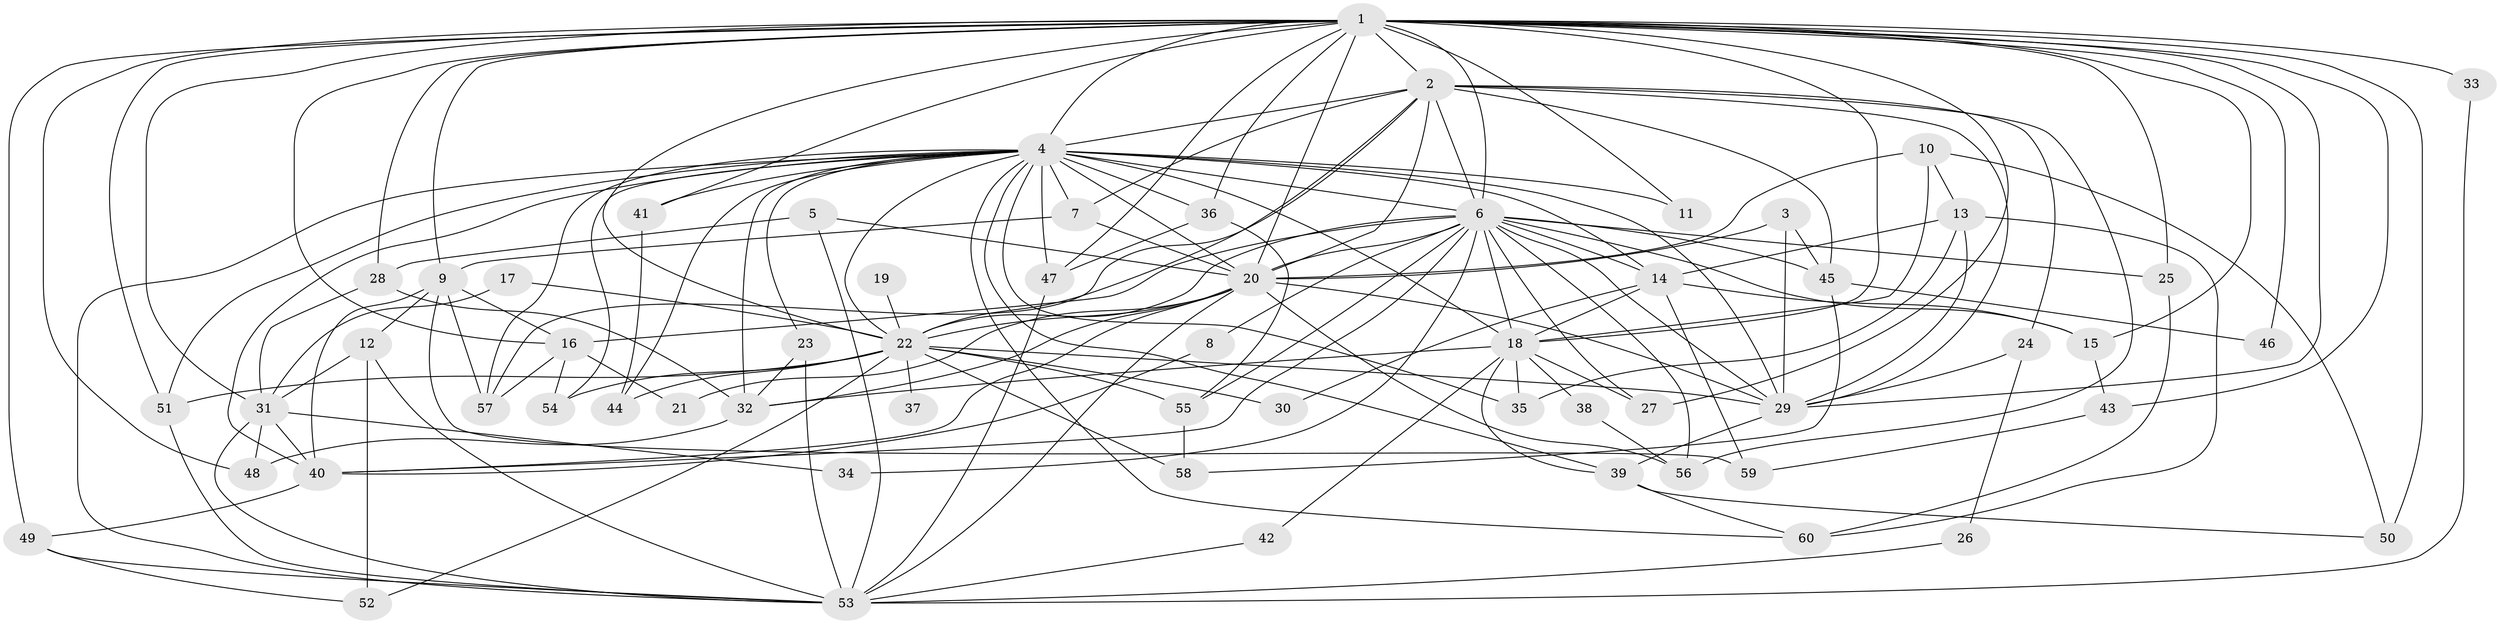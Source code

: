 // original degree distribution, {16: 0.008333333333333333, 17: 0.008333333333333333, 14: 0.008333333333333333, 19: 0.008333333333333333, 30: 0.008333333333333333, 20: 0.008333333333333333, 22: 0.016666666666666666, 25: 0.008333333333333333, 13: 0.016666666666666666, 3: 0.19166666666666668, 7: 0.025, 4: 0.11666666666666667, 2: 0.5166666666666667, 5: 0.025, 8: 0.016666666666666666, 12: 0.008333333333333333, 6: 0.008333333333333333}
// Generated by graph-tools (version 1.1) at 2025/01/03/09/25 03:01:24]
// undirected, 60 vertices, 161 edges
graph export_dot {
graph [start="1"]
  node [color=gray90,style=filled];
  1;
  2;
  3;
  4;
  5;
  6;
  7;
  8;
  9;
  10;
  11;
  12;
  13;
  14;
  15;
  16;
  17;
  18;
  19;
  20;
  21;
  22;
  23;
  24;
  25;
  26;
  27;
  28;
  29;
  30;
  31;
  32;
  33;
  34;
  35;
  36;
  37;
  38;
  39;
  40;
  41;
  42;
  43;
  44;
  45;
  46;
  47;
  48;
  49;
  50;
  51;
  52;
  53;
  54;
  55;
  56;
  57;
  58;
  59;
  60;
  1 -- 2 [weight=2.0];
  1 -- 4 [weight=2.0];
  1 -- 6 [weight=4.0];
  1 -- 9 [weight=1.0];
  1 -- 11 [weight=2.0];
  1 -- 15 [weight=1.0];
  1 -- 16 [weight=1.0];
  1 -- 18 [weight=1.0];
  1 -- 20 [weight=5.0];
  1 -- 22 [weight=2.0];
  1 -- 25 [weight=1.0];
  1 -- 27 [weight=1.0];
  1 -- 28 [weight=2.0];
  1 -- 29 [weight=3.0];
  1 -- 31 [weight=1.0];
  1 -- 33 [weight=1.0];
  1 -- 36 [weight=1.0];
  1 -- 41 [weight=1.0];
  1 -- 43 [weight=1.0];
  1 -- 46 [weight=1.0];
  1 -- 47 [weight=1.0];
  1 -- 48 [weight=1.0];
  1 -- 49 [weight=1.0];
  1 -- 50 [weight=1.0];
  1 -- 51 [weight=1.0];
  2 -- 4 [weight=1.0];
  2 -- 6 [weight=2.0];
  2 -- 7 [weight=1.0];
  2 -- 20 [weight=2.0];
  2 -- 22 [weight=2.0];
  2 -- 24 [weight=1.0];
  2 -- 29 [weight=1.0];
  2 -- 45 [weight=1.0];
  2 -- 56 [weight=1.0];
  2 -- 57 [weight=1.0];
  3 -- 20 [weight=1.0];
  3 -- 29 [weight=1.0];
  3 -- 45 [weight=1.0];
  4 -- 6 [weight=2.0];
  4 -- 7 [weight=1.0];
  4 -- 11 [weight=1.0];
  4 -- 14 [weight=1.0];
  4 -- 18 [weight=2.0];
  4 -- 20 [weight=2.0];
  4 -- 22 [weight=1.0];
  4 -- 23 [weight=1.0];
  4 -- 29 [weight=2.0];
  4 -- 32 [weight=1.0];
  4 -- 35 [weight=1.0];
  4 -- 36 [weight=1.0];
  4 -- 39 [weight=1.0];
  4 -- 40 [weight=2.0];
  4 -- 41 [weight=1.0];
  4 -- 44 [weight=1.0];
  4 -- 47 [weight=1.0];
  4 -- 51 [weight=1.0];
  4 -- 53 [weight=1.0];
  4 -- 54 [weight=1.0];
  4 -- 57 [weight=1.0];
  4 -- 60 [weight=1.0];
  5 -- 20 [weight=1.0];
  5 -- 28 [weight=1.0];
  5 -- 53 [weight=1.0];
  6 -- 8 [weight=1.0];
  6 -- 14 [weight=1.0];
  6 -- 15 [weight=1.0];
  6 -- 16 [weight=1.0];
  6 -- 18 [weight=1.0];
  6 -- 20 [weight=5.0];
  6 -- 22 [weight=3.0];
  6 -- 25 [weight=1.0];
  6 -- 27 [weight=1.0];
  6 -- 29 [weight=2.0];
  6 -- 34 [weight=1.0];
  6 -- 40 [weight=1.0];
  6 -- 45 [weight=3.0];
  6 -- 55 [weight=1.0];
  6 -- 56 [weight=1.0];
  7 -- 9 [weight=1.0];
  7 -- 20 [weight=1.0];
  8 -- 40 [weight=1.0];
  9 -- 12 [weight=1.0];
  9 -- 16 [weight=1.0];
  9 -- 40 [weight=1.0];
  9 -- 57 [weight=1.0];
  9 -- 59 [weight=1.0];
  10 -- 13 [weight=1.0];
  10 -- 18 [weight=1.0];
  10 -- 20 [weight=2.0];
  10 -- 50 [weight=1.0];
  12 -- 31 [weight=1.0];
  12 -- 52 [weight=1.0];
  12 -- 53 [weight=1.0];
  13 -- 14 [weight=1.0];
  13 -- 29 [weight=1.0];
  13 -- 35 [weight=1.0];
  13 -- 60 [weight=1.0];
  14 -- 15 [weight=1.0];
  14 -- 18 [weight=1.0];
  14 -- 30 [weight=1.0];
  14 -- 59 [weight=1.0];
  15 -- 43 [weight=1.0];
  16 -- 21 [weight=1.0];
  16 -- 54 [weight=1.0];
  16 -- 57 [weight=1.0];
  17 -- 22 [weight=1.0];
  17 -- 31 [weight=1.0];
  18 -- 27 [weight=1.0];
  18 -- 32 [weight=1.0];
  18 -- 35 [weight=1.0];
  18 -- 38 [weight=1.0];
  18 -- 39 [weight=1.0];
  18 -- 42 [weight=1.0];
  19 -- 22 [weight=1.0];
  20 -- 21 [weight=1.0];
  20 -- 22 [weight=3.0];
  20 -- 29 [weight=3.0];
  20 -- 32 [weight=2.0];
  20 -- 40 [weight=1.0];
  20 -- 53 [weight=1.0];
  20 -- 56 [weight=1.0];
  22 -- 29 [weight=1.0];
  22 -- 30 [weight=1.0];
  22 -- 37 [weight=1.0];
  22 -- 44 [weight=1.0];
  22 -- 51 [weight=1.0];
  22 -- 52 [weight=1.0];
  22 -- 54 [weight=2.0];
  22 -- 55 [weight=1.0];
  22 -- 58 [weight=1.0];
  23 -- 32 [weight=1.0];
  23 -- 53 [weight=1.0];
  24 -- 26 [weight=1.0];
  24 -- 29 [weight=1.0];
  25 -- 60 [weight=1.0];
  26 -- 53 [weight=1.0];
  28 -- 31 [weight=1.0];
  28 -- 32 [weight=1.0];
  29 -- 39 [weight=1.0];
  31 -- 34 [weight=1.0];
  31 -- 40 [weight=1.0];
  31 -- 48 [weight=1.0];
  31 -- 53 [weight=1.0];
  32 -- 48 [weight=1.0];
  33 -- 53 [weight=1.0];
  36 -- 47 [weight=1.0];
  36 -- 55 [weight=1.0];
  38 -- 56 [weight=1.0];
  39 -- 50 [weight=1.0];
  39 -- 60 [weight=1.0];
  40 -- 49 [weight=1.0];
  41 -- 44 [weight=1.0];
  42 -- 53 [weight=1.0];
  43 -- 59 [weight=1.0];
  45 -- 46 [weight=1.0];
  45 -- 58 [weight=1.0];
  47 -- 53 [weight=1.0];
  49 -- 52 [weight=1.0];
  49 -- 53 [weight=1.0];
  51 -- 53 [weight=1.0];
  55 -- 58 [weight=1.0];
}
